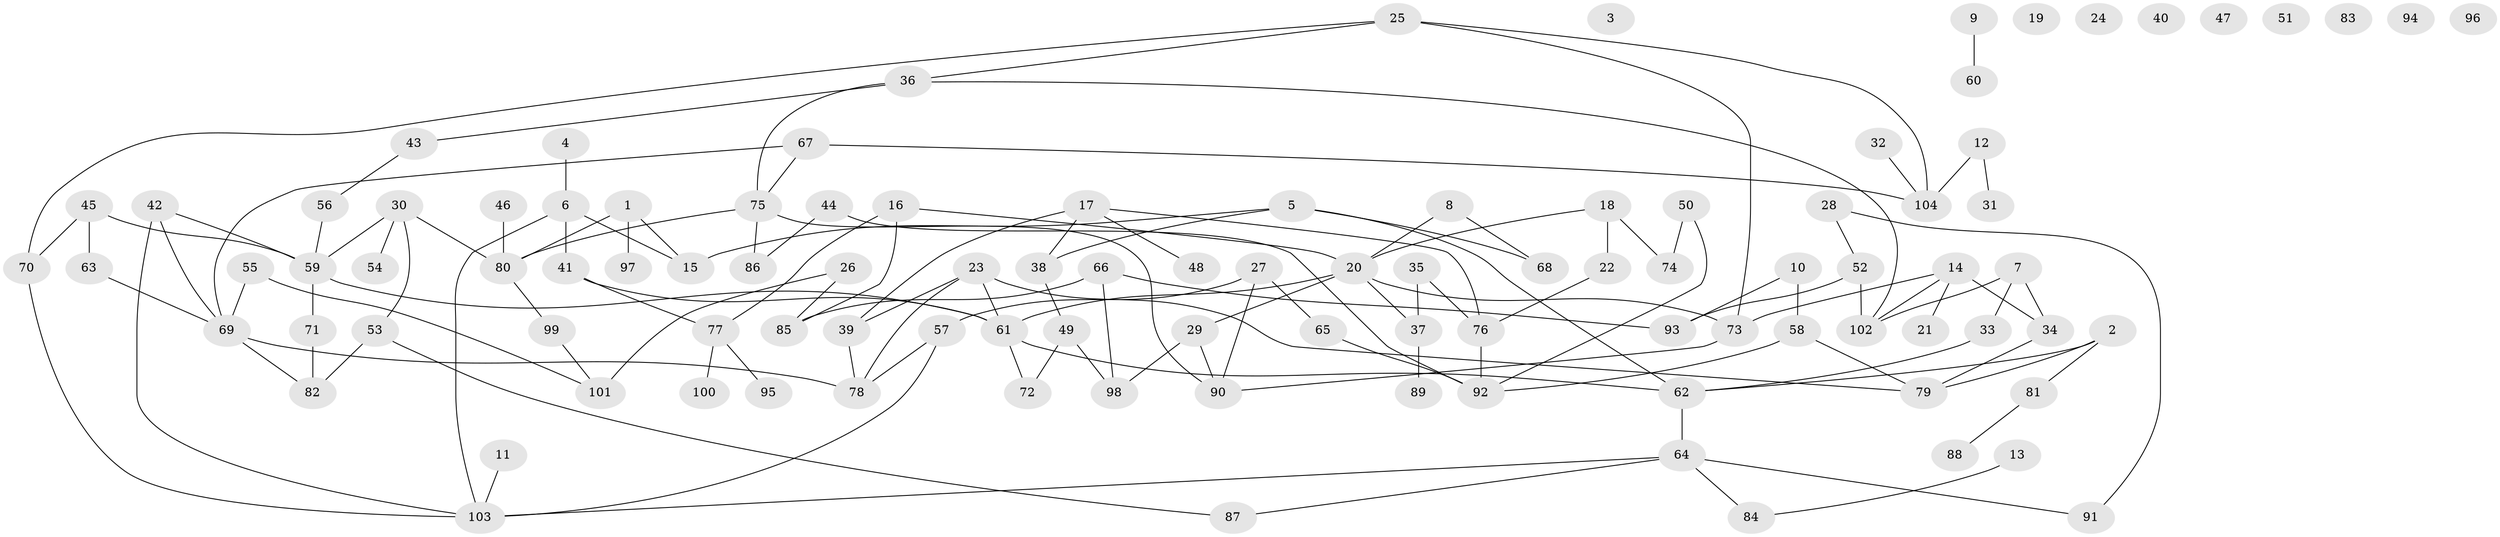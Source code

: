 // Generated by graph-tools (version 1.1) at 2025/00/03/09/25 03:00:48]
// undirected, 104 vertices, 135 edges
graph export_dot {
graph [start="1"]
  node [color=gray90,style=filled];
  1;
  2;
  3;
  4;
  5;
  6;
  7;
  8;
  9;
  10;
  11;
  12;
  13;
  14;
  15;
  16;
  17;
  18;
  19;
  20;
  21;
  22;
  23;
  24;
  25;
  26;
  27;
  28;
  29;
  30;
  31;
  32;
  33;
  34;
  35;
  36;
  37;
  38;
  39;
  40;
  41;
  42;
  43;
  44;
  45;
  46;
  47;
  48;
  49;
  50;
  51;
  52;
  53;
  54;
  55;
  56;
  57;
  58;
  59;
  60;
  61;
  62;
  63;
  64;
  65;
  66;
  67;
  68;
  69;
  70;
  71;
  72;
  73;
  74;
  75;
  76;
  77;
  78;
  79;
  80;
  81;
  82;
  83;
  84;
  85;
  86;
  87;
  88;
  89;
  90;
  91;
  92;
  93;
  94;
  95;
  96;
  97;
  98;
  99;
  100;
  101;
  102;
  103;
  104;
  1 -- 15;
  1 -- 80;
  1 -- 97;
  2 -- 62;
  2 -- 79;
  2 -- 81;
  4 -- 6;
  5 -- 15;
  5 -- 38;
  5 -- 62;
  5 -- 68;
  6 -- 15;
  6 -- 41;
  6 -- 103;
  7 -- 33;
  7 -- 34;
  7 -- 102;
  8 -- 20;
  8 -- 68;
  9 -- 60;
  10 -- 58;
  10 -- 93;
  11 -- 103;
  12 -- 31;
  12 -- 104;
  13 -- 84;
  14 -- 21;
  14 -- 34;
  14 -- 73;
  14 -- 102;
  16 -- 20;
  16 -- 77;
  16 -- 85;
  17 -- 38;
  17 -- 39;
  17 -- 48;
  17 -- 76;
  18 -- 20;
  18 -- 22;
  18 -- 74;
  20 -- 29;
  20 -- 37;
  20 -- 61;
  20 -- 73;
  22 -- 76;
  23 -- 39;
  23 -- 61;
  23 -- 78;
  23 -- 79;
  25 -- 36;
  25 -- 70;
  25 -- 73;
  25 -- 104;
  26 -- 85;
  26 -- 101;
  27 -- 57;
  27 -- 65;
  27 -- 90;
  28 -- 52;
  28 -- 91;
  29 -- 90;
  29 -- 98;
  30 -- 53;
  30 -- 54;
  30 -- 59;
  30 -- 80;
  32 -- 104;
  33 -- 62;
  34 -- 79;
  35 -- 37;
  35 -- 76;
  36 -- 43;
  36 -- 75;
  36 -- 102;
  37 -- 89;
  38 -- 49;
  39 -- 78;
  41 -- 61;
  41 -- 77;
  42 -- 59;
  42 -- 69;
  42 -- 103;
  43 -- 56;
  44 -- 86;
  44 -- 92;
  45 -- 59;
  45 -- 63;
  45 -- 70;
  46 -- 80;
  49 -- 72;
  49 -- 98;
  50 -- 74;
  50 -- 92;
  52 -- 93;
  52 -- 102;
  53 -- 82;
  53 -- 87;
  55 -- 69;
  55 -- 101;
  56 -- 59;
  57 -- 78;
  57 -- 103;
  58 -- 79;
  58 -- 92;
  59 -- 61;
  59 -- 71;
  61 -- 62;
  61 -- 72;
  62 -- 64;
  63 -- 69;
  64 -- 84;
  64 -- 87;
  64 -- 91;
  64 -- 103;
  65 -- 92;
  66 -- 85;
  66 -- 93;
  66 -- 98;
  67 -- 69;
  67 -- 75;
  67 -- 104;
  69 -- 78;
  69 -- 82;
  70 -- 103;
  71 -- 82;
  73 -- 90;
  75 -- 80;
  75 -- 86;
  75 -- 90;
  76 -- 92;
  77 -- 95;
  77 -- 100;
  80 -- 99;
  81 -- 88;
  99 -- 101;
}
